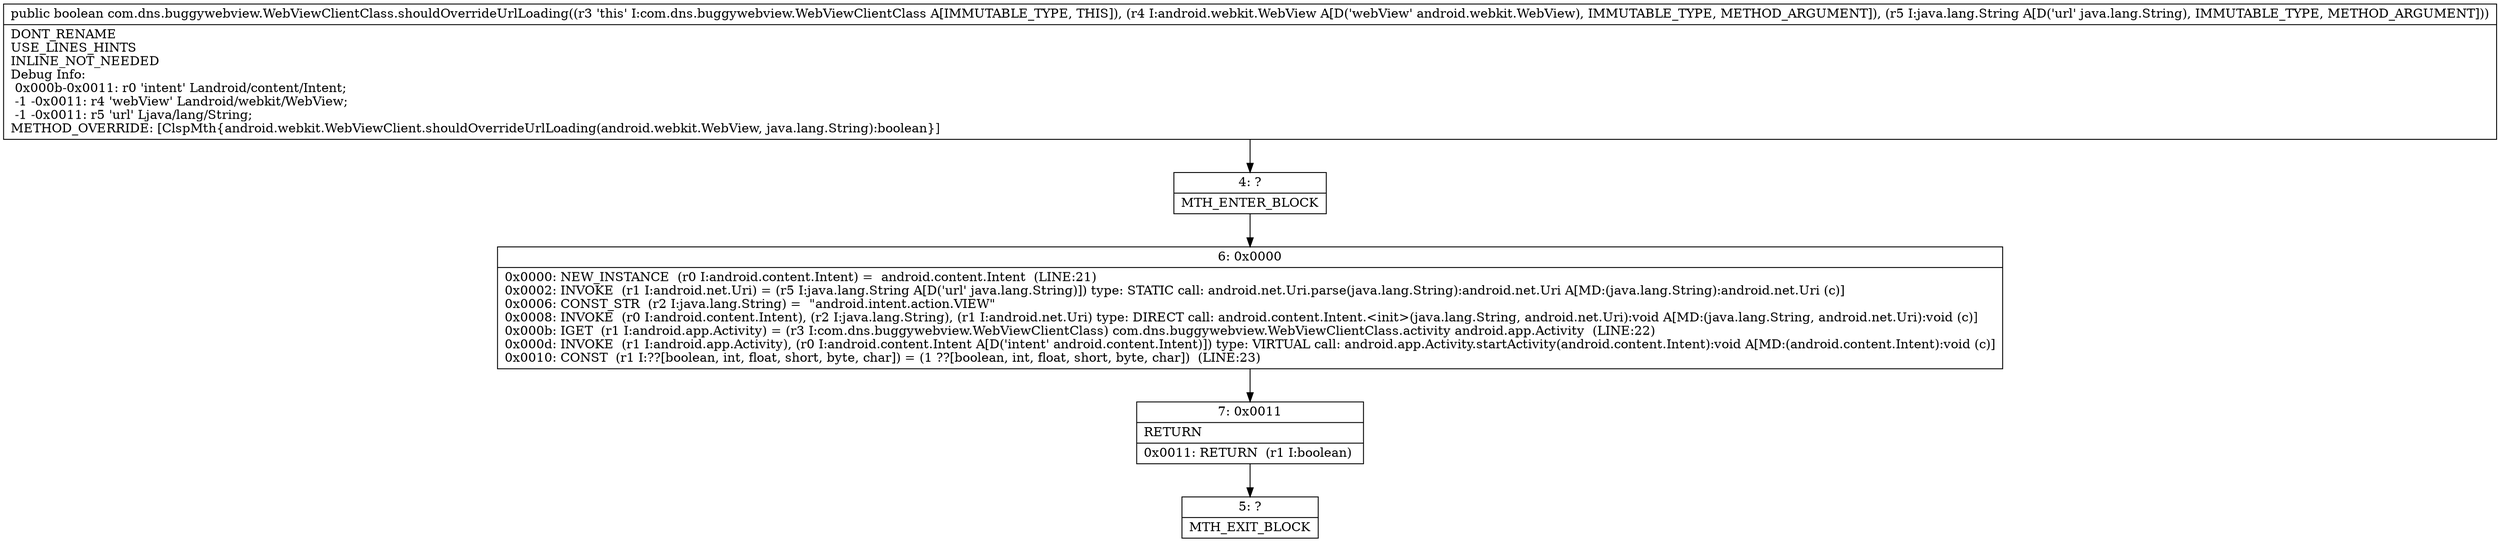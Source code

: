 digraph "CFG forcom.dns.buggywebview.WebViewClientClass.shouldOverrideUrlLoading(Landroid\/webkit\/WebView;Ljava\/lang\/String;)Z" {
Node_4 [shape=record,label="{4\:\ ?|MTH_ENTER_BLOCK\l}"];
Node_6 [shape=record,label="{6\:\ 0x0000|0x0000: NEW_INSTANCE  (r0 I:android.content.Intent) =  android.content.Intent  (LINE:21)\l0x0002: INVOKE  (r1 I:android.net.Uri) = (r5 I:java.lang.String A[D('url' java.lang.String)]) type: STATIC call: android.net.Uri.parse(java.lang.String):android.net.Uri A[MD:(java.lang.String):android.net.Uri (c)]\l0x0006: CONST_STR  (r2 I:java.lang.String) =  \"android.intent.action.VIEW\" \l0x0008: INVOKE  (r0 I:android.content.Intent), (r2 I:java.lang.String), (r1 I:android.net.Uri) type: DIRECT call: android.content.Intent.\<init\>(java.lang.String, android.net.Uri):void A[MD:(java.lang.String, android.net.Uri):void (c)]\l0x000b: IGET  (r1 I:android.app.Activity) = (r3 I:com.dns.buggywebview.WebViewClientClass) com.dns.buggywebview.WebViewClientClass.activity android.app.Activity  (LINE:22)\l0x000d: INVOKE  (r1 I:android.app.Activity), (r0 I:android.content.Intent A[D('intent' android.content.Intent)]) type: VIRTUAL call: android.app.Activity.startActivity(android.content.Intent):void A[MD:(android.content.Intent):void (c)]\l0x0010: CONST  (r1 I:??[boolean, int, float, short, byte, char]) = (1 ??[boolean, int, float, short, byte, char])  (LINE:23)\l}"];
Node_7 [shape=record,label="{7\:\ 0x0011|RETURN\l|0x0011: RETURN  (r1 I:boolean) \l}"];
Node_5 [shape=record,label="{5\:\ ?|MTH_EXIT_BLOCK\l}"];
MethodNode[shape=record,label="{public boolean com.dns.buggywebview.WebViewClientClass.shouldOverrideUrlLoading((r3 'this' I:com.dns.buggywebview.WebViewClientClass A[IMMUTABLE_TYPE, THIS]), (r4 I:android.webkit.WebView A[D('webView' android.webkit.WebView), IMMUTABLE_TYPE, METHOD_ARGUMENT]), (r5 I:java.lang.String A[D('url' java.lang.String), IMMUTABLE_TYPE, METHOD_ARGUMENT]))  | DONT_RENAME\lUSE_LINES_HINTS\lINLINE_NOT_NEEDED\lDebug Info:\l  0x000b\-0x0011: r0 'intent' Landroid\/content\/Intent;\l  \-1 \-0x0011: r4 'webView' Landroid\/webkit\/WebView;\l  \-1 \-0x0011: r5 'url' Ljava\/lang\/String;\lMETHOD_OVERRIDE: [ClspMth\{android.webkit.WebViewClient.shouldOverrideUrlLoading(android.webkit.WebView, java.lang.String):boolean\}]\l}"];
MethodNode -> Node_4;Node_4 -> Node_6;
Node_6 -> Node_7;
Node_7 -> Node_5;
}

